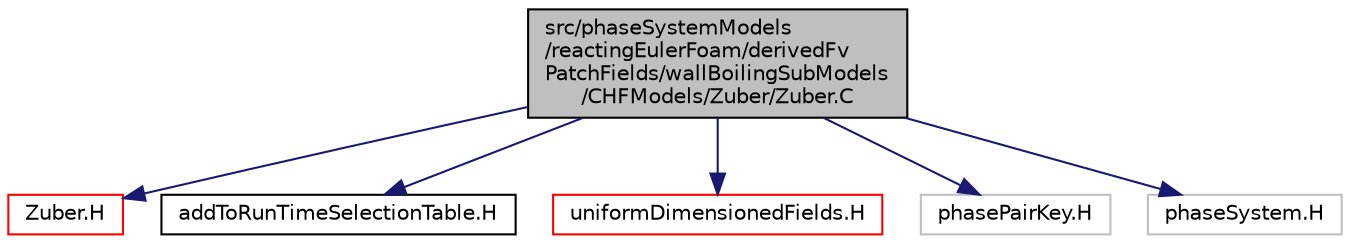 digraph "src/phaseSystemModels/reactingEulerFoam/derivedFvPatchFields/wallBoilingSubModels/CHFModels/Zuber/Zuber.C"
{
  bgcolor="transparent";
  edge [fontname="Helvetica",fontsize="10",labelfontname="Helvetica",labelfontsize="10"];
  node [fontname="Helvetica",fontsize="10",shape=record];
  Node1 [label="src/phaseSystemModels\l/reactingEulerFoam/derivedFv\lPatchFields/wallBoilingSubModels\l/CHFModels/Zuber/Zuber.C",height=0.2,width=0.4,color="black", fillcolor="grey75", style="filled" fontcolor="black"];
  Node1 -> Node2 [color="midnightblue",fontsize="10",style="solid",fontname="Helvetica"];
  Node2 [label="Zuber.H",height=0.2,width=0.4,color="red",URL="$Zuber_8H.html"];
  Node1 -> Node3 [color="midnightblue",fontsize="10",style="solid",fontname="Helvetica"];
  Node3 [label="addToRunTimeSelectionTable.H",height=0.2,width=0.4,color="black",URL="$addToRunTimeSelectionTable_8H.html",tooltip="Macros for easy insertion into run-time selection tables. "];
  Node1 -> Node4 [color="midnightblue",fontsize="10",style="solid",fontname="Helvetica"];
  Node4 [label="uniformDimensionedFields.H",height=0.2,width=0.4,color="red",URL="$uniformDimensionedFields_8H.html"];
  Node1 -> Node5 [color="midnightblue",fontsize="10",style="solid",fontname="Helvetica"];
  Node5 [label="phasePairKey.H",height=0.2,width=0.4,color="grey75"];
  Node1 -> Node6 [color="midnightblue",fontsize="10",style="solid",fontname="Helvetica"];
  Node6 [label="phaseSystem.H",height=0.2,width=0.4,color="grey75"];
}

